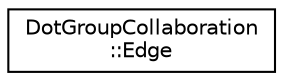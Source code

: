 digraph "类继承关系图"
{
 // INTERACTIVE_SVG=YES
 // LATEX_PDF_SIZE
  edge [fontname="Helvetica",fontsize="10",labelfontname="Helvetica",labelfontsize="10"];
  node [fontname="Helvetica",fontsize="10",shape=record];
  rankdir="LR";
  Node0 [label="DotGroupCollaboration\l::Edge",height=0.2,width=0.4,color="black", fillcolor="white", style="filled",URL="$d8/d48/struct_dot_group_collaboration_1_1_edge.html",tooltip=" "];
}
